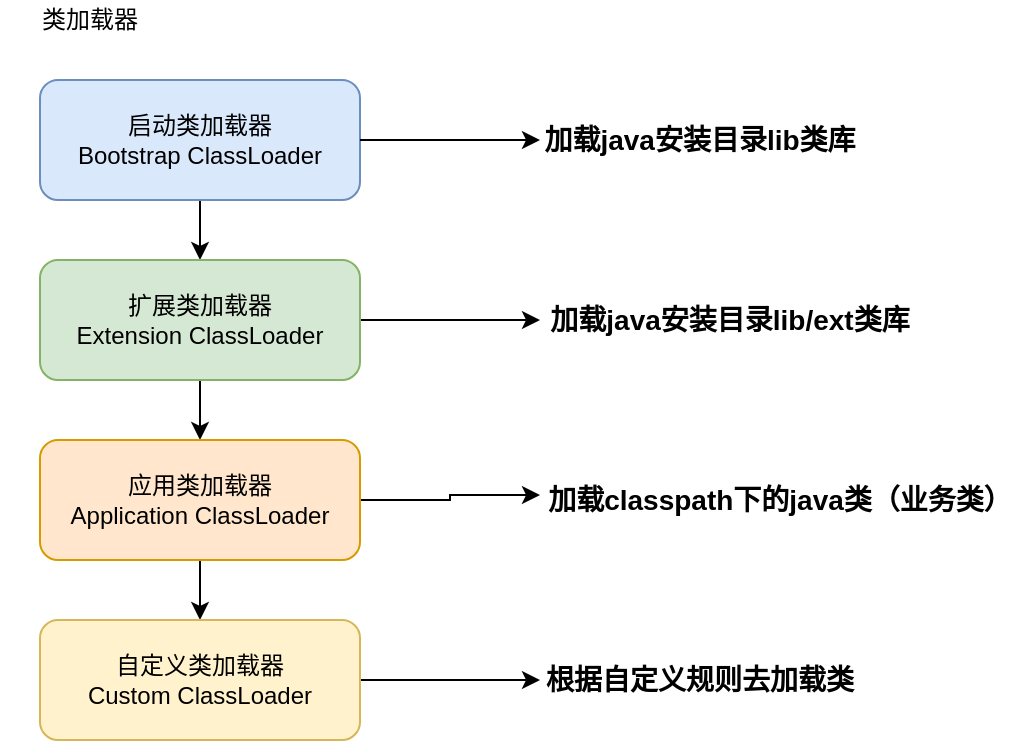 <mxfile version="15.3.0" type="github">
  <diagram id="AMxvm4D1RG54aZKchDNL" name="第 1 页">
    <mxGraphModel dx="1422" dy="772" grid="1" gridSize="10" guides="1" tooltips="1" connect="1" arrows="1" fold="1" page="1" pageScale="1" pageWidth="827" pageHeight="1169" math="0" shadow="0">
      <root>
        <mxCell id="0" />
        <mxCell id="1" parent="0" />
        <mxCell id="Szsei6VpVsXjJuMiybBL-6" style="edgeStyle=orthogonalEdgeStyle;rounded=0;orthogonalLoop=1;jettySize=auto;html=1;exitX=0.5;exitY=1;exitDx=0;exitDy=0;entryX=0.5;entryY=0;entryDx=0;entryDy=0;" edge="1" parent="1" source="Szsei6VpVsXjJuMiybBL-1" target="Szsei6VpVsXjJuMiybBL-3">
          <mxGeometry relative="1" as="geometry" />
        </mxCell>
        <mxCell id="Szsei6VpVsXjJuMiybBL-1" value="启动类加载器&lt;br&gt;Bootstrap ClassLoader" style="rounded=1;whiteSpace=wrap;html=1;fillColor=#dae8fc;strokeColor=#6c8ebf;" vertex="1" parent="1">
          <mxGeometry x="110" y="90" width="160" height="60" as="geometry" />
        </mxCell>
        <mxCell id="Szsei6VpVsXjJuMiybBL-2" value="类加载器" style="text;html=1;strokeColor=none;fillColor=none;align=center;verticalAlign=middle;whiteSpace=wrap;rounded=0;" vertex="1" parent="1">
          <mxGeometry x="90" y="50" width="90" height="20" as="geometry" />
        </mxCell>
        <mxCell id="Szsei6VpVsXjJuMiybBL-7" style="edgeStyle=orthogonalEdgeStyle;rounded=0;orthogonalLoop=1;jettySize=auto;html=1;exitX=0.5;exitY=1;exitDx=0;exitDy=0;entryX=0.5;entryY=0;entryDx=0;entryDy=0;" edge="1" parent="1" source="Szsei6VpVsXjJuMiybBL-3" target="Szsei6VpVsXjJuMiybBL-4">
          <mxGeometry relative="1" as="geometry" />
        </mxCell>
        <mxCell id="Szsei6VpVsXjJuMiybBL-12" style="edgeStyle=orthogonalEdgeStyle;rounded=0;orthogonalLoop=1;jettySize=auto;html=1;exitX=1;exitY=0.5;exitDx=0;exitDy=0;entryX=0;entryY=0.5;entryDx=0;entryDy=0;" edge="1" parent="1" source="Szsei6VpVsXjJuMiybBL-3" target="Szsei6VpVsXjJuMiybBL-11">
          <mxGeometry relative="1" as="geometry" />
        </mxCell>
        <mxCell id="Szsei6VpVsXjJuMiybBL-3" value="扩展类加载器&lt;br&gt;Extension ClassLoader" style="rounded=1;whiteSpace=wrap;html=1;fillColor=#d5e8d4;strokeColor=#82b366;" vertex="1" parent="1">
          <mxGeometry x="110" y="180" width="160" height="60" as="geometry" />
        </mxCell>
        <mxCell id="Szsei6VpVsXjJuMiybBL-8" style="edgeStyle=orthogonalEdgeStyle;rounded=0;orthogonalLoop=1;jettySize=auto;html=1;exitX=0.5;exitY=1;exitDx=0;exitDy=0;entryX=0.5;entryY=0;entryDx=0;entryDy=0;" edge="1" parent="1" source="Szsei6VpVsXjJuMiybBL-4" target="Szsei6VpVsXjJuMiybBL-5">
          <mxGeometry relative="1" as="geometry" />
        </mxCell>
        <mxCell id="Szsei6VpVsXjJuMiybBL-15" style="edgeStyle=orthogonalEdgeStyle;rounded=0;orthogonalLoop=1;jettySize=auto;html=1;exitX=1;exitY=0.5;exitDx=0;exitDy=0;entryX=0;entryY=0.25;entryDx=0;entryDy=0;" edge="1" parent="1" source="Szsei6VpVsXjJuMiybBL-4" target="Szsei6VpVsXjJuMiybBL-14">
          <mxGeometry relative="1" as="geometry" />
        </mxCell>
        <mxCell id="Szsei6VpVsXjJuMiybBL-4" value="应用类加载器&lt;br&gt;Application ClassLoader" style="rounded=1;whiteSpace=wrap;html=1;fillColor=#ffe6cc;strokeColor=#d79b00;" vertex="1" parent="1">
          <mxGeometry x="110" y="270" width="160" height="60" as="geometry" />
        </mxCell>
        <mxCell id="Szsei6VpVsXjJuMiybBL-17" style="edgeStyle=orthogonalEdgeStyle;rounded=0;orthogonalLoop=1;jettySize=auto;html=1;exitX=1;exitY=0.5;exitDx=0;exitDy=0;" edge="1" parent="1" source="Szsei6VpVsXjJuMiybBL-5" target="Szsei6VpVsXjJuMiybBL-16">
          <mxGeometry relative="1" as="geometry" />
        </mxCell>
        <mxCell id="Szsei6VpVsXjJuMiybBL-5" value="自定义类加载器&lt;br&gt;Custom ClassLoader" style="rounded=1;whiteSpace=wrap;html=1;fillColor=#fff2cc;strokeColor=#d6b656;" vertex="1" parent="1">
          <mxGeometry x="110" y="360" width="160" height="60" as="geometry" />
        </mxCell>
        <mxCell id="Szsei6VpVsXjJuMiybBL-9" value="&lt;b&gt;&lt;font style=&quot;font-size: 14px&quot;&gt;加载java安装目录lib类库&lt;/font&gt;&lt;/b&gt;" style="text;html=1;strokeColor=none;fillColor=none;align=center;verticalAlign=middle;whiteSpace=wrap;rounded=0;" vertex="1" parent="1">
          <mxGeometry x="360" y="115" width="160" height="10" as="geometry" />
        </mxCell>
        <mxCell id="Szsei6VpVsXjJuMiybBL-10" value="" style="edgeStyle=orthogonalEdgeStyle;rounded=0;orthogonalLoop=1;jettySize=auto;html=1;" edge="1" parent="1" source="Szsei6VpVsXjJuMiybBL-1" target="Szsei6VpVsXjJuMiybBL-9">
          <mxGeometry relative="1" as="geometry" />
        </mxCell>
        <mxCell id="Szsei6VpVsXjJuMiybBL-11" value="&lt;b&gt;&lt;font style=&quot;font-size: 14px&quot;&gt;加载java安装目录lib/ext类库&lt;/font&gt;&lt;/b&gt;" style="text;html=1;strokeColor=none;fillColor=none;align=center;verticalAlign=middle;whiteSpace=wrap;rounded=0;" vertex="1" parent="1">
          <mxGeometry x="360" y="205" width="190" height="10" as="geometry" />
        </mxCell>
        <mxCell id="Szsei6VpVsXjJuMiybBL-14" value="&lt;b&gt;&lt;font style=&quot;font-size: 14px&quot;&gt;加载classpath下的java类（业务类）&lt;/font&gt;&lt;/b&gt;" style="text;html=1;strokeColor=none;fillColor=none;align=center;verticalAlign=middle;whiteSpace=wrap;rounded=0;" vertex="1" parent="1">
          <mxGeometry x="360" y="295" width="240" height="10" as="geometry" />
        </mxCell>
        <mxCell id="Szsei6VpVsXjJuMiybBL-16" value="&lt;b&gt;&lt;font style=&quot;font-size: 14px&quot;&gt;根据自定义规则去加载类&lt;/font&gt;&lt;/b&gt;" style="text;html=1;strokeColor=none;fillColor=none;align=center;verticalAlign=middle;whiteSpace=wrap;rounded=0;" vertex="1" parent="1">
          <mxGeometry x="360" y="385" width="160" height="10" as="geometry" />
        </mxCell>
      </root>
    </mxGraphModel>
  </diagram>
</mxfile>
